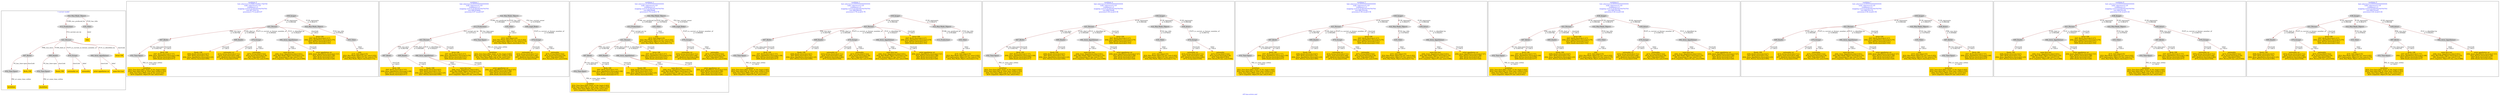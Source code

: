 digraph n0 {
fontcolor="blue"
remincross="true"
label="s03-ima-artists.xml"
subgraph cluster_0 {
label="1-correct model"
n2[style="filled",color="white",fillcolor="lightgray",label="E12_Production1"];
n3[style="filled",color="white",fillcolor="lightgray",label="E21_Person1"];
n4[style="filled",color="white",fillcolor="lightgray",label="E67_Birth1"];
n5[style="filled",color="white",fillcolor="lightgray",label="E69_Death1"];
n6[style="filled",color="white",fillcolor="lightgray",label="E74_Group1"];
n7[style="filled",color="white",fillcolor="lightgray",label="E82_Actor_Appellation1"];
n8[style="filled",color="white",fillcolor="lightgray",label="E22_Man-Made_Object1"];
n9[style="filled",color="white",fillcolor="lightgray",label="E35_Title1"];
n10[style="filled",color="white",fillcolor="lightgray",label="E52_Time-Span1"];
n11[style="filled",color="white",fillcolor="lightgray",label="E52_Time-Span2"];
n12[shape="plaintext",style="filled",fillcolor="gold",label="nationality uri"];
n13[shape="plaintext",style="filled",fillcolor="gold",label="nationality"];
n14[shape="plaintext",style="filled",fillcolor="gold",label="Birth_URI"];
n15[shape="plaintext",style="filled",fillcolor="gold",label="title"];
n16[shape="plaintext",style="filled",fillcolor="gold",label="birthDate"];
n17[shape="plaintext",style="filled",fillcolor="gold",label="Artist URI"];
n18[shape="plaintext",style="filled",fillcolor="gold",label="Death_URI"];
n19[shape="plaintext",style="filled",fillcolor="gold",label="artist appellation uri"];
n20[shape="plaintext",style="filled",fillcolor="gold",label="name first last"];
n21[shape="plaintext",style="filled",fillcolor="gold",label="deathDate"];
}
subgraph cluster_1 {
label="candidate 0\nlink coherence:0.058823529411764705\nnode coherence:0.125\nconfidence:1.0\nmapping score:0.41203703703703703\ncost:907.930722\n-precision:0.75-recall:0.67"
n23[style="filled",color="white",fillcolor="lightgray",label="E21_Person1"];
n24[style="filled",color="white",fillcolor="lightgray",label="E67_Birth1"];
n25[style="filled",color="white",fillcolor="lightgray",label="E69_Death1"];
n26[style="filled",color="white",fillcolor="lightgray",label="E74_Group1"];
n27[style="filled",color="white",fillcolor="lightgray",label="E82_Actor_Appellation1"];
n28[style="filled",color="white",fillcolor="lightgray",label="E22_Man-Made_Object1"];
n29[style="filled",color="white",fillcolor="lightgray",label="E35_Title1"];
n30[style="filled",color="white",fillcolor="lightgray",label="E38_Image1"];
n31[style="filled",color="white",fillcolor="lightgray",label="E52_Time-Span1"];
n32[shape="plaintext",style="filled",fillcolor="gold",label="Artist URI\n[E67_Birth,classLink,0.317]\n[E82_Actor_Appellation,classLink,0.279]\n[E21_Person,classLink,0.211]\n[E69_Death,classLink,0.193]"];
n33[shape="plaintext",style="filled",fillcolor="gold",label="birthDate\n[E52_Time-Span,P82a_begin_of_the_begin,0.443]\n[E52_Time-Span,P82_at_some_time_within,0.353]\n[E52_Time-Span,P82b_end_of_the_end,0.163]\n[E33_Linguistic_Object,P3_has_note,0.041]"];
n34[shape="plaintext",style="filled",fillcolor="gold",label="nationality uri\n[E74_Group,classLink,0.711]\n[E55_Type,classLink,0.169]\n[E57_Material,classLink,0.082]\n[E74_Group,label,0.039]"];
n35[shape="plaintext",style="filled",fillcolor="gold",label="nationality\n[E74_Group,label,0.522]\n[E74_Group,classLink,0.36]\n[E55_Type,label,0.063]\n[E21_Person,P3_has_note,0.054]"];
n36[shape="plaintext",style="filled",fillcolor="gold",label="name first last\n[E82_Actor_Appellation,label,0.651]\n[E22_Man-Made_Object,classLink,0.135]\n[E8_Acquisition,P3_has_note,0.115]\n[E33_Linguistic_Object,P3_has_note,0.099]"];
n37[shape="plaintext",style="filled",fillcolor="gold",label="artist appellation uri\n[E82_Actor_Appellation,classLink,0.727]\n[E21_Person,classLink,0.198]\n[E67_Birth,classLink,0.047]\n[E69_Death,classLink,0.028]"];
n38[shape="plaintext",style="filled",fillcolor="gold",label="Birth_URI\n[E67_Birth,classLink,0.737]\n[E82_Actor_Appellation,classLink,0.108]\n[E21_Person,classLink,0.078]\n[E69_Death,classLink,0.077]"];
n39[shape="plaintext",style="filled",fillcolor="gold",label="Death_URI\n[E69_Death,classLink,0.627]\n[E67_Birth,classLink,0.152]\n[E82_Actor_Appellation,classLink,0.125]\n[E21_Person,classLink,0.095]"];
n40[shape="plaintext",style="filled",fillcolor="gold",label="title\n[E35_Title,label,0.45]\n[E22_Man-Made_Object,P3_has_note,0.203]\n[E73_Information_Object,P3_has_note,0.175]\n[E22_Man-Made_Object,classLink,0.172]"];
}
subgraph cluster_2 {
label="candidate 1\nlink coherence:0.05555555555555555\nnode coherence:0.125\nconfidence:1.0\nmapping score:0.41203703703703703\ncost:908.839804\n-precision:0.67-recall:0.67"
n42[style="filled",color="white",fillcolor="lightgray",label="E12_Production1"];
n43[style="filled",color="white",fillcolor="lightgray",label="E21_Person1"];
n44[style="filled",color="white",fillcolor="lightgray",label="E52_Time-Span1"];
n45[style="filled",color="white",fillcolor="lightgray",label="E67_Birth1"];
n46[style="filled",color="white",fillcolor="lightgray",label="E69_Death1"];
n47[style="filled",color="white",fillcolor="lightgray",label="E82_Actor_Appellation1"];
n48[style="filled",color="white",fillcolor="lightgray",label="E22_Man-Made_Object1"];
n49[style="filled",color="white",fillcolor="lightgray",label="E35_Title1"];
n50[style="filled",color="white",fillcolor="lightgray",label="E40_Legal_Body1"];
n51[style="filled",color="white",fillcolor="lightgray",label="E74_Group1"];
n52[shape="plaintext",style="filled",fillcolor="gold",label="Artist URI\n[E67_Birth,classLink,0.317]\n[E82_Actor_Appellation,classLink,0.279]\n[E21_Person,classLink,0.211]\n[E69_Death,classLink,0.193]"];
n53[shape="plaintext",style="filled",fillcolor="gold",label="birthDate\n[E52_Time-Span,P82a_begin_of_the_begin,0.443]\n[E52_Time-Span,P82_at_some_time_within,0.353]\n[E52_Time-Span,P82b_end_of_the_end,0.163]\n[E33_Linguistic_Object,P3_has_note,0.041]"];
n54[shape="plaintext",style="filled",fillcolor="gold",label="nationality uri\n[E74_Group,classLink,0.711]\n[E55_Type,classLink,0.169]\n[E57_Material,classLink,0.082]\n[E74_Group,label,0.039]"];
n55[shape="plaintext",style="filled",fillcolor="gold",label="nationality\n[E74_Group,label,0.522]\n[E74_Group,classLink,0.36]\n[E55_Type,label,0.063]\n[E21_Person,P3_has_note,0.054]"];
n56[shape="plaintext",style="filled",fillcolor="gold",label="name first last\n[E82_Actor_Appellation,label,0.651]\n[E22_Man-Made_Object,classLink,0.135]\n[E8_Acquisition,P3_has_note,0.115]\n[E33_Linguistic_Object,P3_has_note,0.099]"];
n57[shape="plaintext",style="filled",fillcolor="gold",label="artist appellation uri\n[E82_Actor_Appellation,classLink,0.727]\n[E21_Person,classLink,0.198]\n[E67_Birth,classLink,0.047]\n[E69_Death,classLink,0.028]"];
n58[shape="plaintext",style="filled",fillcolor="gold",label="Birth_URI\n[E67_Birth,classLink,0.737]\n[E82_Actor_Appellation,classLink,0.108]\n[E21_Person,classLink,0.078]\n[E69_Death,classLink,0.077]"];
n59[shape="plaintext",style="filled",fillcolor="gold",label="Death_URI\n[E69_Death,classLink,0.627]\n[E67_Birth,classLink,0.152]\n[E82_Actor_Appellation,classLink,0.125]\n[E21_Person,classLink,0.095]"];
n60[shape="plaintext",style="filled",fillcolor="gold",label="title\n[E35_Title,label,0.45]\n[E22_Man-Made_Object,P3_has_note,0.203]\n[E73_Information_Object,P3_has_note,0.175]\n[E22_Man-Made_Object,classLink,0.172]"];
}
subgraph cluster_3 {
label="candidate 2\nlink coherence:0.05555555555555555\nnode coherence:0.125\nconfidence:1.0\nmapping score:0.41203703703703703\ncost:908.85666\n-precision:0.78-recall:0.78"
n62[style="filled",color="white",fillcolor="lightgray",label="E12_Production1"];
n63[style="filled",color="white",fillcolor="lightgray",label="E21_Person1"];
n64[style="filled",color="white",fillcolor="lightgray",label="E67_Birth1"];
n65[style="filled",color="white",fillcolor="lightgray",label="E69_Death1"];
n66[style="filled",color="white",fillcolor="lightgray",label="E82_Actor_Appellation1"];
n67[style="filled",color="white",fillcolor="lightgray",label="E22_Man-Made_Object1"];
n68[style="filled",color="white",fillcolor="lightgray",label="E35_Title1"];
n69[style="filled",color="white",fillcolor="lightgray",label="E40_Legal_Body1"];
n70[style="filled",color="white",fillcolor="lightgray",label="E74_Group1"];
n71[style="filled",color="white",fillcolor="lightgray",label="E52_Time-Span1"];
n72[shape="plaintext",style="filled",fillcolor="gold",label="Artist URI\n[E67_Birth,classLink,0.317]\n[E82_Actor_Appellation,classLink,0.279]\n[E21_Person,classLink,0.211]\n[E69_Death,classLink,0.193]"];
n73[shape="plaintext",style="filled",fillcolor="gold",label="birthDate\n[E52_Time-Span,P82a_begin_of_the_begin,0.443]\n[E52_Time-Span,P82_at_some_time_within,0.353]\n[E52_Time-Span,P82b_end_of_the_end,0.163]\n[E33_Linguistic_Object,P3_has_note,0.041]"];
n74[shape="plaintext",style="filled",fillcolor="gold",label="nationality uri\n[E74_Group,classLink,0.711]\n[E55_Type,classLink,0.169]\n[E57_Material,classLink,0.082]\n[E74_Group,label,0.039]"];
n75[shape="plaintext",style="filled",fillcolor="gold",label="nationality\n[E74_Group,label,0.522]\n[E74_Group,classLink,0.36]\n[E55_Type,label,0.063]\n[E21_Person,P3_has_note,0.054]"];
n76[shape="plaintext",style="filled",fillcolor="gold",label="name first last\n[E82_Actor_Appellation,label,0.651]\n[E22_Man-Made_Object,classLink,0.135]\n[E8_Acquisition,P3_has_note,0.115]\n[E33_Linguistic_Object,P3_has_note,0.099]"];
n77[shape="plaintext",style="filled",fillcolor="gold",label="artist appellation uri\n[E82_Actor_Appellation,classLink,0.727]\n[E21_Person,classLink,0.198]\n[E67_Birth,classLink,0.047]\n[E69_Death,classLink,0.028]"];
n78[shape="plaintext",style="filled",fillcolor="gold",label="Birth_URI\n[E67_Birth,classLink,0.737]\n[E82_Actor_Appellation,classLink,0.108]\n[E21_Person,classLink,0.078]\n[E69_Death,classLink,0.077]"];
n79[shape="plaintext",style="filled",fillcolor="gold",label="Death_URI\n[E69_Death,classLink,0.627]\n[E67_Birth,classLink,0.152]\n[E82_Actor_Appellation,classLink,0.125]\n[E21_Person,classLink,0.095]"];
n80[shape="plaintext",style="filled",fillcolor="gold",label="title\n[E35_Title,label,0.45]\n[E22_Man-Made_Object,P3_has_note,0.203]\n[E73_Information_Object,P3_has_note,0.175]\n[E22_Man-Made_Object,classLink,0.172]"];
}
subgraph cluster_4 {
label="candidate 3\nlink coherence:0.05555555555555555\nnode coherence:0.125\nconfidence:1.0\nmapping score:0.41203703703703703\ncost:908.884591\n-precision:0.78-recall:0.78"
n82[style="filled",color="white",fillcolor="lightgray",label="E21_Person1"];
n83[style="filled",color="white",fillcolor="lightgray",label="E67_Birth1"];
n84[style="filled",color="white",fillcolor="lightgray",label="E69_Death1"];
n85[style="filled",color="white",fillcolor="lightgray",label="E74_Group1"];
n86[style="filled",color="white",fillcolor="lightgray",label="E82_Actor_Appellation1"];
n87[style="filled",color="white",fillcolor="lightgray",label="E22_Man-Made_Object1"];
n88[style="filled",color="white",fillcolor="lightgray",label="E12_Production1"];
n89[style="filled",color="white",fillcolor="lightgray",label="E35_Title1"];
n90[style="filled",color="white",fillcolor="lightgray",label="E38_Image1"];
n91[style="filled",color="white",fillcolor="lightgray",label="E52_Time-Span1"];
n92[shape="plaintext",style="filled",fillcolor="gold",label="Artist URI\n[E67_Birth,classLink,0.317]\n[E82_Actor_Appellation,classLink,0.279]\n[E21_Person,classLink,0.211]\n[E69_Death,classLink,0.193]"];
n93[shape="plaintext",style="filled",fillcolor="gold",label="birthDate\n[E52_Time-Span,P82a_begin_of_the_begin,0.443]\n[E52_Time-Span,P82_at_some_time_within,0.353]\n[E52_Time-Span,P82b_end_of_the_end,0.163]\n[E33_Linguistic_Object,P3_has_note,0.041]"];
n94[shape="plaintext",style="filled",fillcolor="gold",label="nationality uri\n[E74_Group,classLink,0.711]\n[E55_Type,classLink,0.169]\n[E57_Material,classLink,0.082]\n[E74_Group,label,0.039]"];
n95[shape="plaintext",style="filled",fillcolor="gold",label="nationality\n[E74_Group,label,0.522]\n[E74_Group,classLink,0.36]\n[E55_Type,label,0.063]\n[E21_Person,P3_has_note,0.054]"];
n96[shape="plaintext",style="filled",fillcolor="gold",label="name first last\n[E82_Actor_Appellation,label,0.651]\n[E22_Man-Made_Object,classLink,0.135]\n[E8_Acquisition,P3_has_note,0.115]\n[E33_Linguistic_Object,P3_has_note,0.099]"];
n97[shape="plaintext",style="filled",fillcolor="gold",label="artist appellation uri\n[E82_Actor_Appellation,classLink,0.727]\n[E21_Person,classLink,0.198]\n[E67_Birth,classLink,0.047]\n[E69_Death,classLink,0.028]"];
n98[shape="plaintext",style="filled",fillcolor="gold",label="Birth_URI\n[E67_Birth,classLink,0.737]\n[E82_Actor_Appellation,classLink,0.108]\n[E21_Person,classLink,0.078]\n[E69_Death,classLink,0.077]"];
n99[shape="plaintext",style="filled",fillcolor="gold",label="Death_URI\n[E69_Death,classLink,0.627]\n[E67_Birth,classLink,0.152]\n[E82_Actor_Appellation,classLink,0.125]\n[E21_Person,classLink,0.095]"];
n100[shape="plaintext",style="filled",fillcolor="gold",label="title\n[E35_Title,label,0.45]\n[E22_Man-Made_Object,P3_has_note,0.203]\n[E73_Information_Object,P3_has_note,0.175]\n[E22_Man-Made_Object,classLink,0.172]"];
}
subgraph cluster_5 {
label="candidate 4\nlink coherence:0.05555555555555555\nnode coherence:0.125\nconfidence:1.0\nmapping score:0.41203703703703703\ncost:908.93008\n-precision:0.56-recall:0.56"
n102[style="filled",color="white",fillcolor="lightgray",label="E21_Person1"];
n103[style="filled",color="white",fillcolor="lightgray",label="E67_Birth1"];
n104[style="filled",color="white",fillcolor="lightgray",label="E69_Death1"];
n105[style="filled",color="white",fillcolor="lightgray",label="E82_Actor_Appellation1"];
n106[style="filled",color="white",fillcolor="lightgray",label="E22_Man-Made_Object1"];
n107[style="filled",color="white",fillcolor="lightgray",label="E35_Title1"];
n108[style="filled",color="white",fillcolor="lightgray",label="E38_Image1"];
n109[style="filled",color="white",fillcolor="lightgray",label="E39_Actor1"];
n110[style="filled",color="white",fillcolor="lightgray",label="E74_Group1"];
n111[style="filled",color="white",fillcolor="lightgray",label="E52_Time-Span1"];
n112[shape="plaintext",style="filled",fillcolor="gold",label="Artist URI\n[E67_Birth,classLink,0.317]\n[E82_Actor_Appellation,classLink,0.279]\n[E21_Person,classLink,0.211]\n[E69_Death,classLink,0.193]"];
n113[shape="plaintext",style="filled",fillcolor="gold",label="birthDate\n[E52_Time-Span,P82a_begin_of_the_begin,0.443]\n[E52_Time-Span,P82_at_some_time_within,0.353]\n[E52_Time-Span,P82b_end_of_the_end,0.163]\n[E33_Linguistic_Object,P3_has_note,0.041]"];
n114[shape="plaintext",style="filled",fillcolor="gold",label="nationality uri\n[E74_Group,classLink,0.711]\n[E55_Type,classLink,0.169]\n[E57_Material,classLink,0.082]\n[E74_Group,label,0.039]"];
n115[shape="plaintext",style="filled",fillcolor="gold",label="nationality\n[E74_Group,label,0.522]\n[E74_Group,classLink,0.36]\n[E55_Type,label,0.063]\n[E21_Person,P3_has_note,0.054]"];
n116[shape="plaintext",style="filled",fillcolor="gold",label="name first last\n[E82_Actor_Appellation,label,0.651]\n[E22_Man-Made_Object,classLink,0.135]\n[E8_Acquisition,P3_has_note,0.115]\n[E33_Linguistic_Object,P3_has_note,0.099]"];
n117[shape="plaintext",style="filled",fillcolor="gold",label="artist appellation uri\n[E82_Actor_Appellation,classLink,0.727]\n[E21_Person,classLink,0.198]\n[E67_Birth,classLink,0.047]\n[E69_Death,classLink,0.028]"];
n118[shape="plaintext",style="filled",fillcolor="gold",label="Birth_URI\n[E67_Birth,classLink,0.737]\n[E82_Actor_Appellation,classLink,0.108]\n[E21_Person,classLink,0.078]\n[E69_Death,classLink,0.077]"];
n119[shape="plaintext",style="filled",fillcolor="gold",label="Death_URI\n[E69_Death,classLink,0.627]\n[E67_Birth,classLink,0.152]\n[E82_Actor_Appellation,classLink,0.125]\n[E21_Person,classLink,0.095]"];
n120[shape="plaintext",style="filled",fillcolor="gold",label="title\n[E35_Title,label,0.45]\n[E22_Man-Made_Object,P3_has_note,0.203]\n[E73_Information_Object,P3_has_note,0.175]\n[E22_Man-Made_Object,classLink,0.172]"];
}
subgraph cluster_6 {
label="candidate 5\nlink coherence:0.05555555555555555\nnode coherence:0.125\nconfidence:1.0\nmapping score:0.41203703703703703\ncost:908.930344\n-precision:0.56-recall:0.56"
n122[style="filled",color="white",fillcolor="lightgray",label="E21_Person1"];
n123[style="filled",color="white",fillcolor="lightgray",label="E67_Birth1"];
n124[style="filled",color="white",fillcolor="lightgray",label="E69_Death1"];
n125[style="filled",color="white",fillcolor="lightgray",label="E74_Group1"];
n126[style="filled",color="white",fillcolor="lightgray",label="E22_Man-Made_Object1"];
n127[style="filled",color="white",fillcolor="lightgray",label="E35_Title1"];
n128[style="filled",color="white",fillcolor="lightgray",label="E38_Image1"];
n129[style="filled",color="white",fillcolor="lightgray",label="E39_Actor1"];
n130[style="filled",color="white",fillcolor="lightgray",label="E82_Actor_Appellation1"];
n131[style="filled",color="white",fillcolor="lightgray",label="E52_Time-Span1"];
n132[shape="plaintext",style="filled",fillcolor="gold",label="Artist URI\n[E67_Birth,classLink,0.317]\n[E82_Actor_Appellation,classLink,0.279]\n[E21_Person,classLink,0.211]\n[E69_Death,classLink,0.193]"];
n133[shape="plaintext",style="filled",fillcolor="gold",label="birthDate\n[E52_Time-Span,P82a_begin_of_the_begin,0.443]\n[E52_Time-Span,P82_at_some_time_within,0.353]\n[E52_Time-Span,P82b_end_of_the_end,0.163]\n[E33_Linguistic_Object,P3_has_note,0.041]"];
n134[shape="plaintext",style="filled",fillcolor="gold",label="nationality uri\n[E74_Group,classLink,0.711]\n[E55_Type,classLink,0.169]\n[E57_Material,classLink,0.082]\n[E74_Group,label,0.039]"];
n135[shape="plaintext",style="filled",fillcolor="gold",label="nationality\n[E74_Group,label,0.522]\n[E74_Group,classLink,0.36]\n[E55_Type,label,0.063]\n[E21_Person,P3_has_note,0.054]"];
n136[shape="plaintext",style="filled",fillcolor="gold",label="name first last\n[E82_Actor_Appellation,label,0.651]\n[E22_Man-Made_Object,classLink,0.135]\n[E8_Acquisition,P3_has_note,0.115]\n[E33_Linguistic_Object,P3_has_note,0.099]"];
n137[shape="plaintext",style="filled",fillcolor="gold",label="artist appellation uri\n[E82_Actor_Appellation,classLink,0.727]\n[E21_Person,classLink,0.198]\n[E67_Birth,classLink,0.047]\n[E69_Death,classLink,0.028]"];
n138[shape="plaintext",style="filled",fillcolor="gold",label="Birth_URI\n[E67_Birth,classLink,0.737]\n[E82_Actor_Appellation,classLink,0.108]\n[E21_Person,classLink,0.078]\n[E69_Death,classLink,0.077]"];
n139[shape="plaintext",style="filled",fillcolor="gold",label="Death_URI\n[E69_Death,classLink,0.627]\n[E67_Birth,classLink,0.152]\n[E82_Actor_Appellation,classLink,0.125]\n[E21_Person,classLink,0.095]"];
n140[shape="plaintext",style="filled",fillcolor="gold",label="title\n[E35_Title,label,0.45]\n[E22_Man-Made_Object,P3_has_note,0.203]\n[E73_Information_Object,P3_has_note,0.175]\n[E22_Man-Made_Object,classLink,0.172]"];
}
subgraph cluster_7 {
label="candidate 6\nlink coherence:0.05555555555555555\nnode coherence:0.125\nconfidence:1.0\nmapping score:0.41203703703703703\ncost:908.930394\n-precision:0.44-recall:0.44"
n142[style="filled",color="white",fillcolor="lightgray",label="E21_Person1"];
n143[style="filled",color="white",fillcolor="lightgray",label="E67_Birth1"];
n144[style="filled",color="white",fillcolor="lightgray",label="E69_Death1"];
n145[style="filled",color="white",fillcolor="lightgray",label="E22_Man-Made_Object1"];
n146[style="filled",color="white",fillcolor="lightgray",label="E35_Title1"];
n147[style="filled",color="white",fillcolor="lightgray",label="E38_Image1"];
n148[style="filled",color="white",fillcolor="lightgray",label="E39_Actor1"];
n149[style="filled",color="white",fillcolor="lightgray",label="E74_Group1"];
n150[style="filled",color="white",fillcolor="lightgray",label="E82_Actor_Appellation1"];
n151[style="filled",color="white",fillcolor="lightgray",label="E52_Time-Span1"];
n152[shape="plaintext",style="filled",fillcolor="gold",label="Artist URI\n[E67_Birth,classLink,0.317]\n[E82_Actor_Appellation,classLink,0.279]\n[E21_Person,classLink,0.211]\n[E69_Death,classLink,0.193]"];
n153[shape="plaintext",style="filled",fillcolor="gold",label="birthDate\n[E52_Time-Span,P82a_begin_of_the_begin,0.443]\n[E52_Time-Span,P82_at_some_time_within,0.353]\n[E52_Time-Span,P82b_end_of_the_end,0.163]\n[E33_Linguistic_Object,P3_has_note,0.041]"];
n154[shape="plaintext",style="filled",fillcolor="gold",label="nationality uri\n[E74_Group,classLink,0.711]\n[E55_Type,classLink,0.169]\n[E57_Material,classLink,0.082]\n[E74_Group,label,0.039]"];
n155[shape="plaintext",style="filled",fillcolor="gold",label="nationality\n[E74_Group,label,0.522]\n[E74_Group,classLink,0.36]\n[E55_Type,label,0.063]\n[E21_Person,P3_has_note,0.054]"];
n156[shape="plaintext",style="filled",fillcolor="gold",label="name first last\n[E82_Actor_Appellation,label,0.651]\n[E22_Man-Made_Object,classLink,0.135]\n[E8_Acquisition,P3_has_note,0.115]\n[E33_Linguistic_Object,P3_has_note,0.099]"];
n157[shape="plaintext",style="filled",fillcolor="gold",label="artist appellation uri\n[E82_Actor_Appellation,classLink,0.727]\n[E21_Person,classLink,0.198]\n[E67_Birth,classLink,0.047]\n[E69_Death,classLink,0.028]"];
n158[shape="plaintext",style="filled",fillcolor="gold",label="Birth_URI\n[E67_Birth,classLink,0.737]\n[E82_Actor_Appellation,classLink,0.108]\n[E21_Person,classLink,0.078]\n[E69_Death,classLink,0.077]"];
n159[shape="plaintext",style="filled",fillcolor="gold",label="Death_URI\n[E69_Death,classLink,0.627]\n[E67_Birth,classLink,0.152]\n[E82_Actor_Appellation,classLink,0.125]\n[E21_Person,classLink,0.095]"];
n160[shape="plaintext",style="filled",fillcolor="gold",label="title\n[E35_Title,label,0.45]\n[E22_Man-Made_Object,P3_has_note,0.203]\n[E73_Information_Object,P3_has_note,0.175]\n[E22_Man-Made_Object,classLink,0.172]"];
}
subgraph cluster_8 {
label="candidate 7\nlink coherence:0.05555555555555555\nnode coherence:0.125\nconfidence:1.0\nmapping score:0.41203703703703703\ncost:908.932133\n-precision:0.56-recall:0.56"
n162[style="filled",color="white",fillcolor="lightgray",label="E21_Person1"];
n163[style="filled",color="white",fillcolor="lightgray",label="E69_Death1"];
n164[style="filled",color="white",fillcolor="lightgray",label="E74_Group1"];
n165[style="filled",color="white",fillcolor="lightgray",label="E82_Actor_Appellation1"];
n166[style="filled",color="white",fillcolor="lightgray",label="E22_Man-Made_Object1"];
n167[style="filled",color="white",fillcolor="lightgray",label="E35_Title1"];
n168[style="filled",color="white",fillcolor="lightgray",label="E38_Image1"];
n169[style="filled",color="white",fillcolor="lightgray",label="E39_Actor1"];
n170[style="filled",color="white",fillcolor="lightgray",label="E67_Birth1"];
n171[style="filled",color="white",fillcolor="lightgray",label="E52_Time-Span1"];
n172[shape="plaintext",style="filled",fillcolor="gold",label="Artist URI\n[E67_Birth,classLink,0.317]\n[E82_Actor_Appellation,classLink,0.279]\n[E21_Person,classLink,0.211]\n[E69_Death,classLink,0.193]"];
n173[shape="plaintext",style="filled",fillcolor="gold",label="birthDate\n[E52_Time-Span,P82a_begin_of_the_begin,0.443]\n[E52_Time-Span,P82_at_some_time_within,0.353]\n[E52_Time-Span,P82b_end_of_the_end,0.163]\n[E33_Linguistic_Object,P3_has_note,0.041]"];
n174[shape="plaintext",style="filled",fillcolor="gold",label="nationality uri\n[E74_Group,classLink,0.711]\n[E55_Type,classLink,0.169]\n[E57_Material,classLink,0.082]\n[E74_Group,label,0.039]"];
n175[shape="plaintext",style="filled",fillcolor="gold",label="nationality\n[E74_Group,label,0.522]\n[E74_Group,classLink,0.36]\n[E55_Type,label,0.063]\n[E21_Person,P3_has_note,0.054]"];
n176[shape="plaintext",style="filled",fillcolor="gold",label="name first last\n[E82_Actor_Appellation,label,0.651]\n[E22_Man-Made_Object,classLink,0.135]\n[E8_Acquisition,P3_has_note,0.115]\n[E33_Linguistic_Object,P3_has_note,0.099]"];
n177[shape="plaintext",style="filled",fillcolor="gold",label="artist appellation uri\n[E82_Actor_Appellation,classLink,0.727]\n[E21_Person,classLink,0.198]\n[E67_Birth,classLink,0.047]\n[E69_Death,classLink,0.028]"];
n178[shape="plaintext",style="filled",fillcolor="gold",label="Birth_URI\n[E67_Birth,classLink,0.737]\n[E82_Actor_Appellation,classLink,0.108]\n[E21_Person,classLink,0.078]\n[E69_Death,classLink,0.077]"];
n179[shape="plaintext",style="filled",fillcolor="gold",label="Death_URI\n[E69_Death,classLink,0.627]\n[E67_Birth,classLink,0.152]\n[E82_Actor_Appellation,classLink,0.125]\n[E21_Person,classLink,0.095]"];
n180[shape="plaintext",style="filled",fillcolor="gold",label="title\n[E35_Title,label,0.45]\n[E22_Man-Made_Object,P3_has_note,0.203]\n[E73_Information_Object,P3_has_note,0.175]\n[E22_Man-Made_Object,classLink,0.172]"];
}
subgraph cluster_9 {
label="candidate 8\nlink coherence:0.05555555555555555\nnode coherence:0.125\nconfidence:1.0\nmapping score:0.41203703703703703\ncost:908.932183\n-precision:0.44-recall:0.44"
n182[style="filled",color="white",fillcolor="lightgray",label="E21_Person1"];
n183[style="filled",color="white",fillcolor="lightgray",label="E69_Death1"];
n184[style="filled",color="white",fillcolor="lightgray",label="E82_Actor_Appellation1"];
n185[style="filled",color="white",fillcolor="lightgray",label="E22_Man-Made_Object1"];
n186[style="filled",color="white",fillcolor="lightgray",label="E35_Title1"];
n187[style="filled",color="white",fillcolor="lightgray",label="E38_Image1"];
n188[style="filled",color="white",fillcolor="lightgray",label="E39_Actor1"];
n189[style="filled",color="white",fillcolor="lightgray",label="E67_Birth1"];
n190[style="filled",color="white",fillcolor="lightgray",label="E74_Group1"];
n191[style="filled",color="white",fillcolor="lightgray",label="E52_Time-Span1"];
n192[shape="plaintext",style="filled",fillcolor="gold",label="Artist URI\n[E67_Birth,classLink,0.317]\n[E82_Actor_Appellation,classLink,0.279]\n[E21_Person,classLink,0.211]\n[E69_Death,classLink,0.193]"];
n193[shape="plaintext",style="filled",fillcolor="gold",label="birthDate\n[E52_Time-Span,P82a_begin_of_the_begin,0.443]\n[E52_Time-Span,P82_at_some_time_within,0.353]\n[E52_Time-Span,P82b_end_of_the_end,0.163]\n[E33_Linguistic_Object,P3_has_note,0.041]"];
n194[shape="plaintext",style="filled",fillcolor="gold",label="nationality uri\n[E74_Group,classLink,0.711]\n[E55_Type,classLink,0.169]\n[E57_Material,classLink,0.082]\n[E74_Group,label,0.039]"];
n195[shape="plaintext",style="filled",fillcolor="gold",label="nationality\n[E74_Group,label,0.522]\n[E74_Group,classLink,0.36]\n[E55_Type,label,0.063]\n[E21_Person,P3_has_note,0.054]"];
n196[shape="plaintext",style="filled",fillcolor="gold",label="name first last\n[E82_Actor_Appellation,label,0.651]\n[E22_Man-Made_Object,classLink,0.135]\n[E8_Acquisition,P3_has_note,0.115]\n[E33_Linguistic_Object,P3_has_note,0.099]"];
n197[shape="plaintext",style="filled",fillcolor="gold",label="artist appellation uri\n[E82_Actor_Appellation,classLink,0.727]\n[E21_Person,classLink,0.198]\n[E67_Birth,classLink,0.047]\n[E69_Death,classLink,0.028]"];
n198[shape="plaintext",style="filled",fillcolor="gold",label="Birth_URI\n[E67_Birth,classLink,0.737]\n[E82_Actor_Appellation,classLink,0.108]\n[E21_Person,classLink,0.078]\n[E69_Death,classLink,0.077]"];
n199[shape="plaintext",style="filled",fillcolor="gold",label="Death_URI\n[E69_Death,classLink,0.627]\n[E67_Birth,classLink,0.152]\n[E82_Actor_Appellation,classLink,0.125]\n[E21_Person,classLink,0.095]"];
n200[shape="plaintext",style="filled",fillcolor="gold",label="title\n[E35_Title,label,0.45]\n[E22_Man-Made_Object,P3_has_note,0.203]\n[E73_Information_Object,P3_has_note,0.175]\n[E22_Man-Made_Object,classLink,0.172]"];
}
subgraph cluster_10 {
label="candidate 9\nlink coherence:0.05555555555555555\nnode coherence:0.125\nconfidence:1.0\nmapping score:0.41203703703703703\ncost:908.932447\n-precision:0.44-recall:0.44"
n202[style="filled",color="white",fillcolor="lightgray",label="E21_Person1"];
n203[style="filled",color="white",fillcolor="lightgray",label="E69_Death1"];
n204[style="filled",color="white",fillcolor="lightgray",label="E74_Group1"];
n205[style="filled",color="white",fillcolor="lightgray",label="E22_Man-Made_Object1"];
n206[style="filled",color="white",fillcolor="lightgray",label="E35_Title1"];
n207[style="filled",color="white",fillcolor="lightgray",label="E38_Image1"];
n208[style="filled",color="white",fillcolor="lightgray",label="E39_Actor1"];
n209[style="filled",color="white",fillcolor="lightgray",label="E67_Birth1"];
n210[style="filled",color="white",fillcolor="lightgray",label="E82_Actor_Appellation1"];
n211[style="filled",color="white",fillcolor="lightgray",label="E52_Time-Span1"];
n212[shape="plaintext",style="filled",fillcolor="gold",label="Artist URI\n[E67_Birth,classLink,0.317]\n[E82_Actor_Appellation,classLink,0.279]\n[E21_Person,classLink,0.211]\n[E69_Death,classLink,0.193]"];
n213[shape="plaintext",style="filled",fillcolor="gold",label="birthDate\n[E52_Time-Span,P82a_begin_of_the_begin,0.443]\n[E52_Time-Span,P82_at_some_time_within,0.353]\n[E52_Time-Span,P82b_end_of_the_end,0.163]\n[E33_Linguistic_Object,P3_has_note,0.041]"];
n214[shape="plaintext",style="filled",fillcolor="gold",label="nationality uri\n[E74_Group,classLink,0.711]\n[E55_Type,classLink,0.169]\n[E57_Material,classLink,0.082]\n[E74_Group,label,0.039]"];
n215[shape="plaintext",style="filled",fillcolor="gold",label="nationality\n[E74_Group,label,0.522]\n[E74_Group,classLink,0.36]\n[E55_Type,label,0.063]\n[E21_Person,P3_has_note,0.054]"];
n216[shape="plaintext",style="filled",fillcolor="gold",label="name first last\n[E82_Actor_Appellation,label,0.651]\n[E22_Man-Made_Object,classLink,0.135]\n[E8_Acquisition,P3_has_note,0.115]\n[E33_Linguistic_Object,P3_has_note,0.099]"];
n217[shape="plaintext",style="filled",fillcolor="gold",label="artist appellation uri\n[E82_Actor_Appellation,classLink,0.727]\n[E21_Person,classLink,0.198]\n[E67_Birth,classLink,0.047]\n[E69_Death,classLink,0.028]"];
n218[shape="plaintext",style="filled",fillcolor="gold",label="Birth_URI\n[E67_Birth,classLink,0.737]\n[E82_Actor_Appellation,classLink,0.108]\n[E21_Person,classLink,0.078]\n[E69_Death,classLink,0.077]"];
n219[shape="plaintext",style="filled",fillcolor="gold",label="Death_URI\n[E69_Death,classLink,0.627]\n[E67_Birth,classLink,0.152]\n[E82_Actor_Appellation,classLink,0.125]\n[E21_Person,classLink,0.095]"];
n220[shape="plaintext",style="filled",fillcolor="gold",label="title\n[E35_Title,label,0.45]\n[E22_Man-Made_Object,P3_has_note,0.203]\n[E73_Information_Object,P3_has_note,0.175]\n[E22_Man-Made_Object,classLink,0.172]"];
}
n2 -> n3[color="brown",fontcolor="black",label="P14_carried_out_by"]
n3 -> n4[color="brown",fontcolor="black",label="P98i_was_born"]
n3 -> n5[color="brown",fontcolor="black",label="P100i_died_in"]
n3 -> n6[color="brown",fontcolor="black",label="P107i_is_current_or_former_member_of"]
n3 -> n7[color="brown",fontcolor="black",label="P131_is_identified_by"]
n8 -> n2[color="brown",fontcolor="black",label="P108i_was_produced_by"]
n8 -> n9[color="brown",fontcolor="black",label="P102_has_title"]
n4 -> n10[color="brown",fontcolor="black",label="P4_has_time-span"]
n5 -> n11[color="brown",fontcolor="black",label="P4_has_time-span"]
n6 -> n12[color="brown",fontcolor="black",label="classLink"]
n6 -> n13[color="brown",fontcolor="black",label="label"]
n4 -> n14[color="brown",fontcolor="black",label="classLink"]
n9 -> n15[color="brown",fontcolor="black",label="label"]
n10 -> n16[color="brown",fontcolor="black",label="P82_at_some_time_within"]
n3 -> n17[color="brown",fontcolor="black",label="classLink"]
n5 -> n18[color="brown",fontcolor="black",label="classLink"]
n7 -> n19[color="brown",fontcolor="black",label="classLink"]
n7 -> n20[color="brown",fontcolor="black",label="label"]
n11 -> n21[color="brown",fontcolor="black",label="P82_at_some_time_within"]
n23 -> n24[color="brown",fontcolor="black",label="P98i_was_born\nw=0.993786"]
n23 -> n25[color="brown",fontcolor="black",label="P100i_died_in\nw=0.995499"]
n23 -> n26[color="brown",fontcolor="black",label="P107i_is_current_or_former_member_of\nw=0.995691"]
n23 -> n27[color="brown",fontcolor="black",label="P131_is_identified_by\nw=0.992637"]
n28 -> n29[color="brown",fontcolor="black",label="P102_has_title\nw=0.976935"]
n30 -> n23[color="brown",fontcolor="black",label="P138_represents\nw=0.999308"]
n30 -> n28[color="brown",fontcolor="black",label="P138_represents\nw=0.983075"]
n24 -> n31[color="brown",fontcolor="black",label="P4_has_time-span\nw=0.993791"]
n23 -> n32[color="brown",fontcolor="black",label="classLink\nw=100.0"]
n31 -> n33[color="brown",fontcolor="black",label="P82_at_some_time_within\nw=100.0"]
n26 -> n34[color="brown",fontcolor="black",label="classLink\nw=100.0"]
n26 -> n35[color="brown",fontcolor="black",label="label\nw=100.0"]
n27 -> n36[color="brown",fontcolor="black",label="label\nw=100.0"]
n27 -> n37[color="brown",fontcolor="black",label="classLink\nw=100.0"]
n24 -> n38[color="brown",fontcolor="black",label="classLink\nw=100.0"]
n25 -> n39[color="brown",fontcolor="black",label="classLink\nw=100.0"]
n29 -> n40[color="brown",fontcolor="black",label="label\nw=100.0"]
n42 -> n43[color="brown",fontcolor="black",label="P14_carried_out_by\nw=0.973313"]
n42 -> n44[color="brown",fontcolor="black",label="P4_has_time-span\nw=0.976935"]
n43 -> n45[color="brown",fontcolor="black",label="P98i_was_born\nw=0.993786"]
n43 -> n46[color="brown",fontcolor="black",label="P100i_died_in\nw=0.995499"]
n43 -> n47[color="brown",fontcolor="black",label="P131_is_identified_by\nw=0.992637"]
n48 -> n42[color="brown",fontcolor="black",label="P108i_was_produced_by\nw=0.953869"]
n48 -> n49[color="brown",fontcolor="black",label="P102_has_title\nw=0.976935"]
n48 -> n50[color="brown",fontcolor="black",label="P52_has_current_owner\nw=0.976935"]
n50 -> n51[color="brown",fontcolor="black",label="P107i_is_current_or_former_member_of\nw=0.999896"]
n43 -> n52[color="brown",fontcolor="black",label="classLink\nw=100.0"]
n44 -> n53[color="brown",fontcolor="black",label="P82_at_some_time_within\nw=100.0"]
n51 -> n54[color="brown",fontcolor="black",label="classLink\nw=100.0"]
n51 -> n55[color="brown",fontcolor="black",label="label\nw=100.0"]
n47 -> n56[color="brown",fontcolor="black",label="label\nw=100.0"]
n47 -> n57[color="brown",fontcolor="black",label="classLink\nw=100.0"]
n45 -> n58[color="brown",fontcolor="black",label="classLink\nw=100.0"]
n46 -> n59[color="brown",fontcolor="black",label="classLink\nw=100.0"]
n49 -> n60[color="brown",fontcolor="black",label="label\nw=100.0"]
n62 -> n63[color="brown",fontcolor="black",label="P14_carried_out_by\nw=0.973313"]
n63 -> n64[color="brown",fontcolor="black",label="P98i_was_born\nw=0.993786"]
n63 -> n65[color="brown",fontcolor="black",label="P100i_died_in\nw=0.995499"]
n63 -> n66[color="brown",fontcolor="black",label="P131_is_identified_by\nw=0.992637"]
n67 -> n62[color="brown",fontcolor="black",label="P108i_was_produced_by\nw=0.953869"]
n67 -> n68[color="brown",fontcolor="black",label="P102_has_title\nw=0.976935"]
n67 -> n69[color="brown",fontcolor="black",label="P52_has_current_owner\nw=0.976935"]
n69 -> n70[color="brown",fontcolor="black",label="P107i_is_current_or_former_member_of\nw=0.999896"]
n64 -> n71[color="brown",fontcolor="black",label="P4_has_time-span\nw=0.993791"]
n63 -> n72[color="brown",fontcolor="black",label="classLink\nw=100.0"]
n71 -> n73[color="brown",fontcolor="black",label="P82_at_some_time_within\nw=100.0"]
n70 -> n74[color="brown",fontcolor="black",label="classLink\nw=100.0"]
n70 -> n75[color="brown",fontcolor="black",label="label\nw=100.0"]
n66 -> n76[color="brown",fontcolor="black",label="label\nw=100.0"]
n66 -> n77[color="brown",fontcolor="black",label="classLink\nw=100.0"]
n64 -> n78[color="brown",fontcolor="black",label="classLink\nw=100.0"]
n65 -> n79[color="brown",fontcolor="black",label="classLink\nw=100.0"]
n68 -> n80[color="brown",fontcolor="black",label="label\nw=100.0"]
n82 -> n83[color="brown",fontcolor="black",label="P98i_was_born\nw=0.993786"]
n82 -> n84[color="brown",fontcolor="black",label="P100i_died_in\nw=0.995499"]
n82 -> n85[color="brown",fontcolor="black",label="P107i_is_current_or_former_member_of\nw=0.995691"]
n82 -> n86[color="brown",fontcolor="black",label="P131_is_identified_by\nw=0.992637"]
n87 -> n88[color="brown",fontcolor="black",label="P108i_was_produced_by\nw=0.953869"]
n87 -> n89[color="brown",fontcolor="black",label="P102_has_title\nw=0.976935"]
n90 -> n82[color="brown",fontcolor="black",label="P138_represents\nw=0.999308"]
n90 -> n87[color="brown",fontcolor="black",label="P138_represents\nw=0.983075"]
n83 -> n91[color="brown",fontcolor="black",label="P4_has_time-span\nw=0.993791"]
n82 -> n92[color="brown",fontcolor="black",label="classLink\nw=100.0"]
n91 -> n93[color="brown",fontcolor="black",label="P82_at_some_time_within\nw=100.0"]
n85 -> n94[color="brown",fontcolor="black",label="classLink\nw=100.0"]
n85 -> n95[color="brown",fontcolor="black",label="label\nw=100.0"]
n86 -> n96[color="brown",fontcolor="black",label="label\nw=100.0"]
n86 -> n97[color="brown",fontcolor="black",label="classLink\nw=100.0"]
n83 -> n98[color="brown",fontcolor="black",label="classLink\nw=100.0"]
n84 -> n99[color="brown",fontcolor="black",label="classLink\nw=100.0"]
n89 -> n100[color="brown",fontcolor="black",label="label\nw=100.0"]
n102 -> n103[color="brown",fontcolor="black",label="P98i_was_born\nw=0.993786"]
n102 -> n104[color="brown",fontcolor="black",label="P100i_died_in\nw=0.995499"]
n102 -> n105[color="brown",fontcolor="black",label="P131_is_identified_by\nw=0.992637"]
n106 -> n107[color="brown",fontcolor="black",label="P102_has_title\nw=0.976935"]
n108 -> n102[color="brown",fontcolor="black",label="P138_represents\nw=0.999308"]
n108 -> n106[color="brown",fontcolor="black",label="P138_represents\nw=0.983075"]
n108 -> n109[color="brown",fontcolor="black",label="P138_represents\nw=0.999308"]
n109 -> n110[color="brown",fontcolor="black",label="P107i_is_current_or_former_member_of\nw=0.995741"]
n103 -> n111[color="brown",fontcolor="black",label="P4_has_time-span\nw=0.993791"]
n102 -> n112[color="brown",fontcolor="black",label="classLink\nw=100.0"]
n111 -> n113[color="brown",fontcolor="black",label="P82_at_some_time_within\nw=100.0"]
n110 -> n114[color="brown",fontcolor="black",label="classLink\nw=100.0"]
n110 -> n115[color="brown",fontcolor="black",label="label\nw=100.0"]
n105 -> n116[color="brown",fontcolor="black",label="label\nw=100.0"]
n105 -> n117[color="brown",fontcolor="black",label="classLink\nw=100.0"]
n103 -> n118[color="brown",fontcolor="black",label="classLink\nw=100.0"]
n104 -> n119[color="brown",fontcolor="black",label="classLink\nw=100.0"]
n107 -> n120[color="brown",fontcolor="black",label="label\nw=100.0"]
n122 -> n123[color="brown",fontcolor="black",label="P98i_was_born\nw=0.993786"]
n122 -> n124[color="brown",fontcolor="black",label="P100i_died_in\nw=0.995499"]
n122 -> n125[color="brown",fontcolor="black",label="P107i_is_current_or_former_member_of\nw=0.995691"]
n126 -> n127[color="brown",fontcolor="black",label="P102_has_title\nw=0.976935"]
n128 -> n122[color="brown",fontcolor="black",label="P138_represents\nw=0.999308"]
n128 -> n126[color="brown",fontcolor="black",label="P138_represents\nw=0.983075"]
n128 -> n129[color="brown",fontcolor="black",label="P138_represents\nw=0.999308"]
n129 -> n130[color="brown",fontcolor="black",label="P131_is_identified_by\nw=0.992951"]
n123 -> n131[color="brown",fontcolor="black",label="P4_has_time-span\nw=0.993791"]
n122 -> n132[color="brown",fontcolor="black",label="classLink\nw=100.0"]
n131 -> n133[color="brown",fontcolor="black",label="P82_at_some_time_within\nw=100.0"]
n125 -> n134[color="brown",fontcolor="black",label="classLink\nw=100.0"]
n125 -> n135[color="brown",fontcolor="black",label="label\nw=100.0"]
n130 -> n136[color="brown",fontcolor="black",label="label\nw=100.0"]
n130 -> n137[color="brown",fontcolor="black",label="classLink\nw=100.0"]
n123 -> n138[color="brown",fontcolor="black",label="classLink\nw=100.0"]
n124 -> n139[color="brown",fontcolor="black",label="classLink\nw=100.0"]
n127 -> n140[color="brown",fontcolor="black",label="label\nw=100.0"]
n142 -> n143[color="brown",fontcolor="black",label="P98i_was_born\nw=0.993786"]
n142 -> n144[color="brown",fontcolor="black",label="P100i_died_in\nw=0.995499"]
n145 -> n146[color="brown",fontcolor="black",label="P102_has_title\nw=0.976935"]
n147 -> n142[color="brown",fontcolor="black",label="P138_represents\nw=0.999308"]
n147 -> n145[color="brown",fontcolor="black",label="P138_represents\nw=0.983075"]
n147 -> n148[color="brown",fontcolor="black",label="P138_represents\nw=0.999308"]
n148 -> n149[color="brown",fontcolor="black",label="P107i_is_current_or_former_member_of\nw=0.995741"]
n148 -> n150[color="brown",fontcolor="black",label="P131_is_identified_by\nw=0.992951"]
n143 -> n151[color="brown",fontcolor="black",label="P4_has_time-span\nw=0.993791"]
n142 -> n152[color="brown",fontcolor="black",label="classLink\nw=100.0"]
n151 -> n153[color="brown",fontcolor="black",label="P82_at_some_time_within\nw=100.0"]
n149 -> n154[color="brown",fontcolor="black",label="classLink\nw=100.0"]
n149 -> n155[color="brown",fontcolor="black",label="label\nw=100.0"]
n150 -> n156[color="brown",fontcolor="black",label="label\nw=100.0"]
n150 -> n157[color="brown",fontcolor="black",label="classLink\nw=100.0"]
n143 -> n158[color="brown",fontcolor="black",label="classLink\nw=100.0"]
n144 -> n159[color="brown",fontcolor="black",label="classLink\nw=100.0"]
n146 -> n160[color="brown",fontcolor="black",label="label\nw=100.0"]
n162 -> n163[color="brown",fontcolor="black",label="P100i_died_in\nw=0.995499"]
n162 -> n164[color="brown",fontcolor="black",label="P107i_is_current_or_former_member_of\nw=0.995691"]
n162 -> n165[color="brown",fontcolor="black",label="P131_is_identified_by\nw=0.992637"]
n166 -> n167[color="brown",fontcolor="black",label="P102_has_title\nw=0.976935"]
n168 -> n162[color="brown",fontcolor="black",label="P138_represents\nw=0.999308"]
n168 -> n166[color="brown",fontcolor="black",label="P138_represents\nw=0.983075"]
n168 -> n169[color="brown",fontcolor="black",label="P138_represents\nw=0.999308"]
n169 -> n170[color="brown",fontcolor="black",label="P98i_was_born\nw=0.995889"]
n170 -> n171[color="brown",fontcolor="black",label="P4_has_time-span\nw=0.993791"]
n162 -> n172[color="brown",fontcolor="black",label="classLink\nw=100.0"]
n171 -> n173[color="brown",fontcolor="black",label="P82_at_some_time_within\nw=100.0"]
n164 -> n174[color="brown",fontcolor="black",label="classLink\nw=100.0"]
n164 -> n175[color="brown",fontcolor="black",label="label\nw=100.0"]
n165 -> n176[color="brown",fontcolor="black",label="label\nw=100.0"]
n165 -> n177[color="brown",fontcolor="black",label="classLink\nw=100.0"]
n170 -> n178[color="brown",fontcolor="black",label="classLink\nw=100.0"]
n163 -> n179[color="brown",fontcolor="black",label="classLink\nw=100.0"]
n167 -> n180[color="brown",fontcolor="black",label="label\nw=100.0"]
n182 -> n183[color="brown",fontcolor="black",label="P100i_died_in\nw=0.995499"]
n182 -> n184[color="brown",fontcolor="black",label="P131_is_identified_by\nw=0.992637"]
n185 -> n186[color="brown",fontcolor="black",label="P102_has_title\nw=0.976935"]
n187 -> n182[color="brown",fontcolor="black",label="P138_represents\nw=0.999308"]
n187 -> n185[color="brown",fontcolor="black",label="P138_represents\nw=0.983075"]
n187 -> n188[color="brown",fontcolor="black",label="P138_represents\nw=0.999308"]
n188 -> n189[color="brown",fontcolor="black",label="P98i_was_born\nw=0.995889"]
n188 -> n190[color="brown",fontcolor="black",label="P107i_is_current_or_former_member_of\nw=0.995741"]
n189 -> n191[color="brown",fontcolor="black",label="P4_has_time-span\nw=0.993791"]
n182 -> n192[color="brown",fontcolor="black",label="classLink\nw=100.0"]
n191 -> n193[color="brown",fontcolor="black",label="P82_at_some_time_within\nw=100.0"]
n190 -> n194[color="brown",fontcolor="black",label="classLink\nw=100.0"]
n190 -> n195[color="brown",fontcolor="black",label="label\nw=100.0"]
n184 -> n196[color="brown",fontcolor="black",label="label\nw=100.0"]
n184 -> n197[color="brown",fontcolor="black",label="classLink\nw=100.0"]
n189 -> n198[color="brown",fontcolor="black",label="classLink\nw=100.0"]
n183 -> n199[color="brown",fontcolor="black",label="classLink\nw=100.0"]
n186 -> n200[color="brown",fontcolor="black",label="label\nw=100.0"]
n202 -> n203[color="brown",fontcolor="black",label="P100i_died_in\nw=0.995499"]
n202 -> n204[color="brown",fontcolor="black",label="P107i_is_current_or_former_member_of\nw=0.995691"]
n205 -> n206[color="brown",fontcolor="black",label="P102_has_title\nw=0.976935"]
n207 -> n202[color="brown",fontcolor="black",label="P138_represents\nw=0.999308"]
n207 -> n205[color="brown",fontcolor="black",label="P138_represents\nw=0.983075"]
n207 -> n208[color="brown",fontcolor="black",label="P138_represents\nw=0.999308"]
n208 -> n209[color="brown",fontcolor="black",label="P98i_was_born\nw=0.995889"]
n208 -> n210[color="brown",fontcolor="black",label="P131_is_identified_by\nw=0.992951"]
n209 -> n211[color="brown",fontcolor="black",label="P4_has_time-span\nw=0.993791"]
n202 -> n212[color="brown",fontcolor="black",label="classLink\nw=100.0"]
n211 -> n213[color="brown",fontcolor="black",label="P82_at_some_time_within\nw=100.0"]
n204 -> n214[color="brown",fontcolor="black",label="classLink\nw=100.0"]
n204 -> n215[color="brown",fontcolor="black",label="label\nw=100.0"]
n210 -> n216[color="brown",fontcolor="black",label="label\nw=100.0"]
n210 -> n217[color="brown",fontcolor="black",label="classLink\nw=100.0"]
n209 -> n218[color="brown",fontcolor="black",label="classLink\nw=100.0"]
n203 -> n219[color="brown",fontcolor="black",label="classLink\nw=100.0"]
n206 -> n220[color="brown",fontcolor="black",label="label\nw=100.0"]
}
